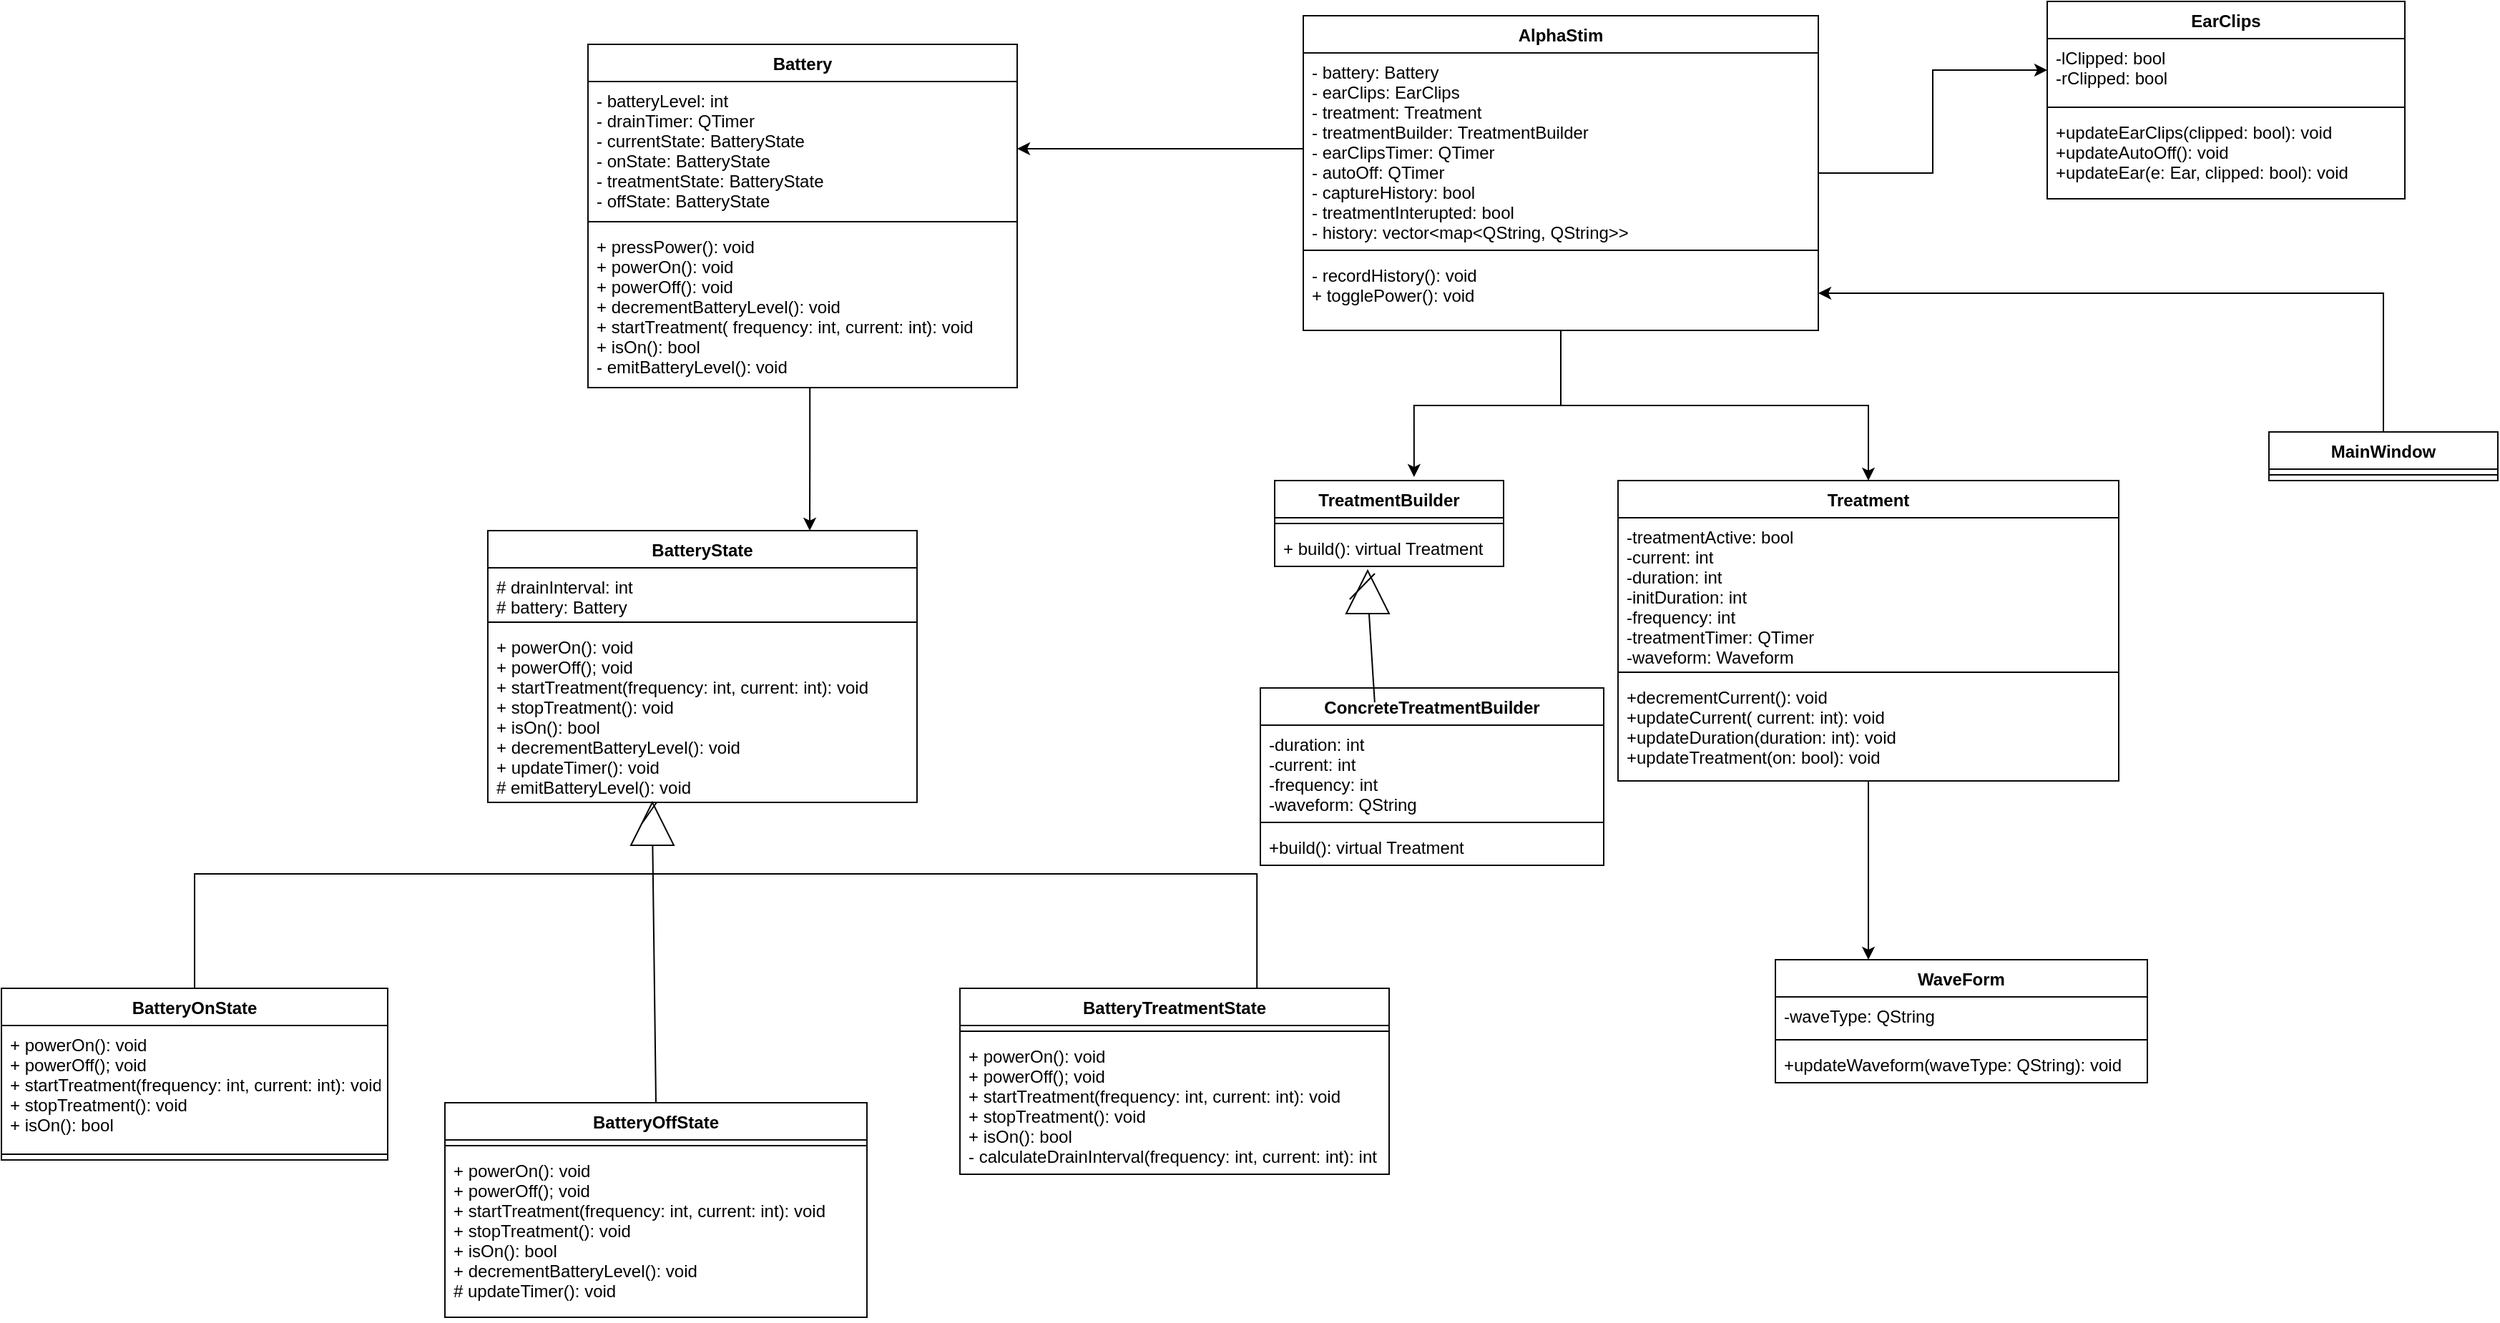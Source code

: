 <mxfile version="15.8.3" type="github">
  <diagram id="LALQUlqU7iQNpAiqEmpd" name="Page-1">
    <mxGraphModel dx="2422" dy="1028" grid="1" gridSize="10" guides="1" tooltips="1" connect="1" arrows="1" fold="1" page="1" pageScale="1" pageWidth="850" pageHeight="1100" math="0" shadow="0">
      <root>
        <mxCell id="0" />
        <mxCell id="1" parent="0" />
        <mxCell id="x4yOXPps99LkrINDUcCL-13" value="WaveForm" style="swimlane;fontStyle=1;align=center;verticalAlign=top;childLayout=stackLayout;horizontal=1;startSize=26;horizontalStack=0;resizeParent=1;resizeParentMax=0;resizeLast=0;collapsible=1;marginBottom=0;strokeColor=#080808;fillColor=none;" vertex="1" parent="1">
          <mxGeometry x="770" y="780" width="260" height="86" as="geometry" />
        </mxCell>
        <mxCell id="x4yOXPps99LkrINDUcCL-14" value="-waveType: QString" style="text;strokeColor=none;fillColor=none;align=left;verticalAlign=top;spacingLeft=4;spacingRight=4;overflow=hidden;rotatable=0;points=[[0,0.5],[1,0.5]];portConstraint=eastwest;" vertex="1" parent="x4yOXPps99LkrINDUcCL-13">
          <mxGeometry y="26" width="260" height="26" as="geometry" />
        </mxCell>
        <mxCell id="x4yOXPps99LkrINDUcCL-15" value="" style="line;strokeWidth=1;fillColor=none;align=left;verticalAlign=middle;spacingTop=-1;spacingLeft=3;spacingRight=3;rotatable=0;labelPosition=right;points=[];portConstraint=eastwest;" vertex="1" parent="x4yOXPps99LkrINDUcCL-13">
          <mxGeometry y="52" width="260" height="8" as="geometry" />
        </mxCell>
        <mxCell id="x4yOXPps99LkrINDUcCL-16" value="+updateWaveform(waveType: QString): void" style="text;strokeColor=none;fillColor=none;align=left;verticalAlign=top;spacingLeft=4;spacingRight=4;overflow=hidden;rotatable=0;points=[[0,0.5],[1,0.5]];portConstraint=eastwest;" vertex="1" parent="x4yOXPps99LkrINDUcCL-13">
          <mxGeometry y="60" width="260" height="26" as="geometry" />
        </mxCell>
        <mxCell id="x4yOXPps99LkrINDUcCL-68" style="edgeStyle=orthogonalEdgeStyle;rounded=0;orthogonalLoop=1;jettySize=auto;html=1;entryX=0.25;entryY=0;entryDx=0;entryDy=0;" edge="1" parent="1" source="x4yOXPps99LkrINDUcCL-17" target="x4yOXPps99LkrINDUcCL-13">
          <mxGeometry relative="1" as="geometry" />
        </mxCell>
        <mxCell id="x4yOXPps99LkrINDUcCL-17" value="Treatment" style="swimlane;fontStyle=1;align=center;verticalAlign=top;childLayout=stackLayout;horizontal=1;startSize=26;horizontalStack=0;resizeParent=1;resizeParentMax=0;resizeLast=0;collapsible=1;marginBottom=0;strokeColor=#080808;fillColor=none;" vertex="1" parent="1">
          <mxGeometry x="660" y="445" width="350" height="210" as="geometry" />
        </mxCell>
        <mxCell id="x4yOXPps99LkrINDUcCL-18" value="-treatmentActive: bool&#xa;-current: int&#xa;-duration: int&#xa;-initDuration: int&#xa;-frequency: int&#xa;-treatmentTimer: QTimer&#xa;-waveform: Waveform&#xa;" style="text;strokeColor=none;fillColor=none;align=left;verticalAlign=top;spacingLeft=4;spacingRight=4;overflow=hidden;rotatable=0;points=[[0,0.5],[1,0.5]];portConstraint=eastwest;" vertex="1" parent="x4yOXPps99LkrINDUcCL-17">
          <mxGeometry y="26" width="350" height="104" as="geometry" />
        </mxCell>
        <mxCell id="x4yOXPps99LkrINDUcCL-19" value="" style="line;strokeWidth=1;fillColor=none;align=left;verticalAlign=middle;spacingTop=-1;spacingLeft=3;spacingRight=3;rotatable=0;labelPosition=right;points=[];portConstraint=eastwest;" vertex="1" parent="x4yOXPps99LkrINDUcCL-17">
          <mxGeometry y="130" width="350" height="8" as="geometry" />
        </mxCell>
        <mxCell id="x4yOXPps99LkrINDUcCL-20" value="+decrementCurrent(): void&#xa;+updateCurrent( current: int): void&#xa;+updateDuration(duration: int): void&#xa;+updateTreatment(on: bool): void" style="text;strokeColor=none;fillColor=none;align=left;verticalAlign=top;spacingLeft=4;spacingRight=4;overflow=hidden;rotatable=0;points=[[0,0.5],[1,0.5]];portConstraint=eastwest;" vertex="1" parent="x4yOXPps99LkrINDUcCL-17">
          <mxGeometry y="138" width="350" height="72" as="geometry" />
        </mxCell>
        <mxCell id="x4yOXPps99LkrINDUcCL-21" value="TreatmentBuilder" style="swimlane;fontStyle=1;align=center;verticalAlign=top;childLayout=stackLayout;horizontal=1;startSize=26;horizontalStack=0;resizeParent=1;resizeParentMax=0;resizeLast=0;collapsible=1;marginBottom=0;strokeColor=#080808;fillColor=none;" vertex="1" parent="1">
          <mxGeometry x="420" y="445" width="160" height="60" as="geometry" />
        </mxCell>
        <mxCell id="x4yOXPps99LkrINDUcCL-23" value="" style="line;strokeWidth=1;fillColor=none;align=left;verticalAlign=middle;spacingTop=-1;spacingLeft=3;spacingRight=3;rotatable=0;labelPosition=right;points=[];portConstraint=eastwest;" vertex="1" parent="x4yOXPps99LkrINDUcCL-21">
          <mxGeometry y="26" width="160" height="8" as="geometry" />
        </mxCell>
        <mxCell id="x4yOXPps99LkrINDUcCL-24" value="+ build(): virtual Treatment" style="text;strokeColor=none;fillColor=none;align=left;verticalAlign=top;spacingLeft=4;spacingRight=4;overflow=hidden;rotatable=0;points=[[0,0.5],[1,0.5]];portConstraint=eastwest;" vertex="1" parent="x4yOXPps99LkrINDUcCL-21">
          <mxGeometry y="34" width="160" height="26" as="geometry" />
        </mxCell>
        <mxCell id="x4yOXPps99LkrINDUcCL-25" value="ConcreteTreatmentBuilder" style="swimlane;fontStyle=1;align=center;verticalAlign=top;childLayout=stackLayout;horizontal=1;startSize=26;horizontalStack=0;resizeParent=1;resizeParentMax=0;resizeLast=0;collapsible=1;marginBottom=0;strokeColor=#080808;fillColor=none;" vertex="1" parent="1">
          <mxGeometry x="410" y="590" width="240" height="124" as="geometry" />
        </mxCell>
        <mxCell id="x4yOXPps99LkrINDUcCL-26" value="-duration: int&#xa;-current: int&#xa;-frequency: int&#xa;-waveform: QString" style="text;strokeColor=none;fillColor=none;align=left;verticalAlign=top;spacingLeft=4;spacingRight=4;overflow=hidden;rotatable=0;points=[[0,0.5],[1,0.5]];portConstraint=eastwest;" vertex="1" parent="x4yOXPps99LkrINDUcCL-25">
          <mxGeometry y="26" width="240" height="64" as="geometry" />
        </mxCell>
        <mxCell id="x4yOXPps99LkrINDUcCL-27" value="" style="line;strokeWidth=1;fillColor=none;align=left;verticalAlign=middle;spacingTop=-1;spacingLeft=3;spacingRight=3;rotatable=0;labelPosition=right;points=[];portConstraint=eastwest;" vertex="1" parent="x4yOXPps99LkrINDUcCL-25">
          <mxGeometry y="90" width="240" height="8" as="geometry" />
        </mxCell>
        <mxCell id="x4yOXPps99LkrINDUcCL-28" value="+build(): virtual Treatment" style="text;strokeColor=none;fillColor=none;align=left;verticalAlign=top;spacingLeft=4;spacingRight=4;overflow=hidden;rotatable=0;points=[[0,0.5],[1,0.5]];portConstraint=eastwest;" vertex="1" parent="x4yOXPps99LkrINDUcCL-25">
          <mxGeometry y="98" width="240" height="26" as="geometry" />
        </mxCell>
        <mxCell id="x4yOXPps99LkrINDUcCL-29" value="EarClips" style="swimlane;fontStyle=1;align=center;verticalAlign=top;childLayout=stackLayout;horizontal=1;startSize=26;horizontalStack=0;resizeParent=1;resizeParentMax=0;resizeLast=0;collapsible=1;marginBottom=0;strokeColor=#080808;fillColor=none;" vertex="1" parent="1">
          <mxGeometry x="960" y="110" width="250" height="138" as="geometry" />
        </mxCell>
        <mxCell id="x4yOXPps99LkrINDUcCL-30" value="-lClipped: bool&#xa;-rClipped: bool" style="text;strokeColor=none;fillColor=none;align=left;verticalAlign=top;spacingLeft=4;spacingRight=4;overflow=hidden;rotatable=0;points=[[0,0.5],[1,0.5]];portConstraint=eastwest;" vertex="1" parent="x4yOXPps99LkrINDUcCL-29">
          <mxGeometry y="26" width="250" height="44" as="geometry" />
        </mxCell>
        <mxCell id="x4yOXPps99LkrINDUcCL-31" value="" style="line;strokeWidth=1;fillColor=none;align=left;verticalAlign=middle;spacingTop=-1;spacingLeft=3;spacingRight=3;rotatable=0;labelPosition=right;points=[];portConstraint=eastwest;" vertex="1" parent="x4yOXPps99LkrINDUcCL-29">
          <mxGeometry y="70" width="250" height="8" as="geometry" />
        </mxCell>
        <mxCell id="x4yOXPps99LkrINDUcCL-32" value="+updateEarClips(clipped: bool): void&#xa;+updateAutoOff(): void&#xa;+updateEar(e: Ear, clipped: bool): void" style="text;strokeColor=none;fillColor=none;align=left;verticalAlign=top;spacingLeft=4;spacingRight=4;overflow=hidden;rotatable=0;points=[[0,0.5],[1,0.5]];portConstraint=eastwest;" vertex="1" parent="x4yOXPps99LkrINDUcCL-29">
          <mxGeometry y="78" width="250" height="60" as="geometry" />
        </mxCell>
        <mxCell id="x4yOXPps99LkrINDUcCL-33" value="BatteryState" style="swimlane;fontStyle=1;align=center;verticalAlign=top;childLayout=stackLayout;horizontal=1;startSize=26;horizontalStack=0;resizeParent=1;resizeParentMax=0;resizeLast=0;collapsible=1;marginBottom=0;strokeColor=#080808;fillColor=none;" vertex="1" parent="1">
          <mxGeometry x="-130" y="480" width="300" height="190" as="geometry" />
        </mxCell>
        <mxCell id="x4yOXPps99LkrINDUcCL-34" value="# drainInterval: int &#xa;# battery: Battery&#xa;" style="text;strokeColor=none;fillColor=none;align=left;verticalAlign=top;spacingLeft=4;spacingRight=4;overflow=hidden;rotatable=0;points=[[0,0.5],[1,0.5]];portConstraint=eastwest;" vertex="1" parent="x4yOXPps99LkrINDUcCL-33">
          <mxGeometry y="26" width="300" height="34" as="geometry" />
        </mxCell>
        <mxCell id="x4yOXPps99LkrINDUcCL-35" value="" style="line;strokeWidth=1;fillColor=none;align=left;verticalAlign=middle;spacingTop=-1;spacingLeft=3;spacingRight=3;rotatable=0;labelPosition=right;points=[];portConstraint=eastwest;" vertex="1" parent="x4yOXPps99LkrINDUcCL-33">
          <mxGeometry y="60" width="300" height="8" as="geometry" />
        </mxCell>
        <mxCell id="x4yOXPps99LkrINDUcCL-36" value="+ powerOn(): void&#xa;+ powerOff(); void&#xa;+ startTreatment(frequency: int, current: int): void&#xa;+ stopTreatment(): void&#xa;+ isOn(): bool&#xa;+ decrementBatteryLevel(): void&#xa;+ updateTimer(): void&#xa;# emitBatteryLevel(): void" style="text;strokeColor=none;fillColor=none;align=left;verticalAlign=top;spacingLeft=4;spacingRight=4;overflow=hidden;rotatable=0;points=[[0,0.5],[1,0.5]];portConstraint=eastwest;" vertex="1" parent="x4yOXPps99LkrINDUcCL-33">
          <mxGeometry y="68" width="300" height="122" as="geometry" />
        </mxCell>
        <mxCell id="x4yOXPps99LkrINDUcCL-37" value="BatteryOnState" style="swimlane;fontStyle=1;align=center;verticalAlign=top;childLayout=stackLayout;horizontal=1;startSize=26;horizontalStack=0;resizeParent=1;resizeParentMax=0;resizeLast=0;collapsible=1;marginBottom=0;strokeColor=#080808;fillColor=none;" vertex="1" parent="1">
          <mxGeometry x="-470" y="800" width="270" height="120" as="geometry" />
        </mxCell>
        <mxCell id="x4yOXPps99LkrINDUcCL-40" value="+ powerOn(): void&#xa;+ powerOff(); void&#xa;+ startTreatment(frequency: int, current: int): void&#xa;+ stopTreatment(): void&#xa;+ isOn(): bool" style="text;strokeColor=none;fillColor=none;align=left;verticalAlign=top;spacingLeft=4;spacingRight=4;overflow=hidden;rotatable=0;points=[[0,0.5],[1,0.5]];portConstraint=eastwest;" vertex="1" parent="x4yOXPps99LkrINDUcCL-37">
          <mxGeometry y="26" width="270" height="86" as="geometry" />
        </mxCell>
        <mxCell id="x4yOXPps99LkrINDUcCL-39" value="" style="line;strokeWidth=1;fillColor=none;align=left;verticalAlign=middle;spacingTop=-1;spacingLeft=3;spacingRight=3;rotatable=0;labelPosition=right;points=[];portConstraint=eastwest;" vertex="1" parent="x4yOXPps99LkrINDUcCL-37">
          <mxGeometry y="112" width="270" height="8" as="geometry" />
        </mxCell>
        <mxCell id="x4yOXPps99LkrINDUcCL-58" style="edgeStyle=orthogonalEdgeStyle;rounded=0;orthogonalLoop=1;jettySize=auto;html=1;entryX=0.75;entryY=0;entryDx=0;entryDy=0;exitX=0.517;exitY=1;exitDx=0;exitDy=0;exitPerimeter=0;" edge="1" parent="1" source="x4yOXPps99LkrINDUcCL-44" target="x4yOXPps99LkrINDUcCL-33">
          <mxGeometry relative="1" as="geometry" />
        </mxCell>
        <mxCell id="x4yOXPps99LkrINDUcCL-41" value="Battery" style="swimlane;fontStyle=1;align=center;verticalAlign=top;childLayout=stackLayout;horizontal=1;startSize=26;horizontalStack=0;resizeParent=1;resizeParentMax=0;resizeLast=0;collapsible=1;marginBottom=0;strokeColor=#080808;fillColor=none;" vertex="1" parent="1">
          <mxGeometry x="-60" y="140" width="300" height="240" as="geometry" />
        </mxCell>
        <mxCell id="x4yOXPps99LkrINDUcCL-42" value="- batteryLevel: int&#xa;- drainTimer: QTimer&#xa;- currentState: BatteryState&#xa;- onState: BatteryState&#xa;- treatmentState: BatteryState&#xa;- offState: BatteryState" style="text;strokeColor=none;fillColor=none;align=left;verticalAlign=top;spacingLeft=4;spacingRight=4;overflow=hidden;rotatable=0;points=[[0,0.5],[1,0.5]];portConstraint=eastwest;" vertex="1" parent="x4yOXPps99LkrINDUcCL-41">
          <mxGeometry y="26" width="300" height="94" as="geometry" />
        </mxCell>
        <mxCell id="x4yOXPps99LkrINDUcCL-43" value="" style="line;strokeWidth=1;fillColor=none;align=left;verticalAlign=middle;spacingTop=-1;spacingLeft=3;spacingRight=3;rotatable=0;labelPosition=right;points=[];portConstraint=eastwest;" vertex="1" parent="x4yOXPps99LkrINDUcCL-41">
          <mxGeometry y="120" width="300" height="8" as="geometry" />
        </mxCell>
        <mxCell id="x4yOXPps99LkrINDUcCL-44" value="+ pressPower(): void&#xa;+ powerOn(): void&#xa;+ powerOff(): void&#xa;+ decrementBatteryLevel(): void&#xa;+ startTreatment( frequency: int, current: int): void&#xa;+ isOn(): bool&#xa;- emitBatteryLevel(): void" style="text;strokeColor=none;fillColor=none;align=left;verticalAlign=top;spacingLeft=4;spacingRight=4;overflow=hidden;rotatable=0;points=[[0,0.5],[1,0.5]];portConstraint=eastwest;" vertex="1" parent="x4yOXPps99LkrINDUcCL-41">
          <mxGeometry y="128" width="300" height="112" as="geometry" />
        </mxCell>
        <mxCell id="x4yOXPps99LkrINDUcCL-45" value="BatteryOffState" style="swimlane;fontStyle=1;align=center;verticalAlign=top;childLayout=stackLayout;horizontal=1;startSize=26;horizontalStack=0;resizeParent=1;resizeParentMax=0;resizeLast=0;collapsible=1;marginBottom=0;strokeColor=#080808;fillColor=none;" vertex="1" parent="1">
          <mxGeometry x="-160" y="880" width="295" height="150" as="geometry" />
        </mxCell>
        <mxCell id="x4yOXPps99LkrINDUcCL-47" value="" style="line;strokeWidth=1;fillColor=none;align=left;verticalAlign=middle;spacingTop=-1;spacingLeft=3;spacingRight=3;rotatable=0;labelPosition=right;points=[];portConstraint=eastwest;" vertex="1" parent="x4yOXPps99LkrINDUcCL-45">
          <mxGeometry y="26" width="295" height="8" as="geometry" />
        </mxCell>
        <mxCell id="x4yOXPps99LkrINDUcCL-48" value="+ powerOn(): void&#xa;+ powerOff(); void&#xa;+ startTreatment(frequency: int, current: int): void&#xa;+ stopTreatment(): void&#xa;+ isOn(): bool&#xa;+ decrementBatteryLevel(): void&#xa;# updateTimer(): void" style="text;strokeColor=none;fillColor=none;align=left;verticalAlign=top;spacingLeft=4;spacingRight=4;overflow=hidden;rotatable=0;points=[[0,0.5],[1,0.5]];portConstraint=eastwest;" vertex="1" parent="x4yOXPps99LkrINDUcCL-45">
          <mxGeometry y="34" width="295" height="116" as="geometry" />
        </mxCell>
        <mxCell id="x4yOXPps99LkrINDUcCL-49" value="BatteryTreatmentState" style="swimlane;fontStyle=1;align=center;verticalAlign=top;childLayout=stackLayout;horizontal=1;startSize=26;horizontalStack=0;resizeParent=1;resizeParentMax=0;resizeLast=0;collapsible=1;marginBottom=0;strokeColor=#080808;fillColor=none;" vertex="1" parent="1">
          <mxGeometry x="200" y="800" width="300" height="130" as="geometry" />
        </mxCell>
        <mxCell id="x4yOXPps99LkrINDUcCL-50" value="" style="line;strokeWidth=1;fillColor=none;align=left;verticalAlign=middle;spacingTop=-1;spacingLeft=3;spacingRight=3;rotatable=0;labelPosition=right;points=[];portConstraint=eastwest;" vertex="1" parent="x4yOXPps99LkrINDUcCL-49">
          <mxGeometry y="26" width="300" height="8" as="geometry" />
        </mxCell>
        <mxCell id="x4yOXPps99LkrINDUcCL-51" value="+ powerOn(): void&#xa;+ powerOff(); void&#xa;+ startTreatment(frequency: int, current: int): void&#xa;+ stopTreatment(): void&#xa;+ isOn(): bool&#xa;- calculateDrainInterval(frequency: int, current: int): int" style="text;strokeColor=none;fillColor=none;align=left;verticalAlign=top;spacingLeft=4;spacingRight=4;overflow=hidden;rotatable=0;points=[[0,0.5],[1,0.5]];portConstraint=eastwest;" vertex="1" parent="x4yOXPps99LkrINDUcCL-49">
          <mxGeometry y="34" width="300" height="96" as="geometry" />
        </mxCell>
        <mxCell id="x4yOXPps99LkrINDUcCL-56" style="edgeStyle=orthogonalEdgeStyle;rounded=0;orthogonalLoop=1;jettySize=auto;html=1;entryX=0;entryY=0.5;entryDx=0;entryDy=0;" edge="1" parent="1" source="x4yOXPps99LkrINDUcCL-52" target="x4yOXPps99LkrINDUcCL-30">
          <mxGeometry relative="1" as="geometry" />
        </mxCell>
        <mxCell id="x4yOXPps99LkrINDUcCL-63" style="edgeStyle=orthogonalEdgeStyle;rounded=0;orthogonalLoop=1;jettySize=auto;html=1;entryX=0.609;entryY=-0.042;entryDx=0;entryDy=0;entryPerimeter=0;" edge="1" parent="1" source="x4yOXPps99LkrINDUcCL-52" target="x4yOXPps99LkrINDUcCL-21">
          <mxGeometry relative="1" as="geometry" />
        </mxCell>
        <mxCell id="x4yOXPps99LkrINDUcCL-64" style="edgeStyle=orthogonalEdgeStyle;rounded=0;orthogonalLoop=1;jettySize=auto;html=1;entryX=0.5;entryY=0;entryDx=0;entryDy=0;" edge="1" parent="1" source="x4yOXPps99LkrINDUcCL-52" target="x4yOXPps99LkrINDUcCL-17">
          <mxGeometry relative="1" as="geometry" />
        </mxCell>
        <mxCell id="x4yOXPps99LkrINDUcCL-52" value="AlphaStim" style="swimlane;fontStyle=1;align=center;verticalAlign=top;childLayout=stackLayout;horizontal=1;startSize=26;horizontalStack=0;resizeParent=1;resizeParentMax=0;resizeLast=0;collapsible=1;marginBottom=0;strokeColor=#080808;fillColor=none;" vertex="1" parent="1">
          <mxGeometry x="440" y="120" width="360" height="220" as="geometry" />
        </mxCell>
        <mxCell id="x4yOXPps99LkrINDUcCL-53" value="- battery: Battery&#xa;- earClips: EarClips&#xa;- treatment: Treatment&#xa;- treatmentBuilder: TreatmentBuilder&#xa;- earClipsTimer: QTimer&#xa;- autoOff: QTimer&#xa;- captureHistory: bool&#xa;- treatmentInterupted: bool&#xa;- history: vector&lt;map&lt;QString, QString&gt;&gt;&#xa; " style="text;strokeColor=none;fillColor=none;align=left;verticalAlign=top;spacingLeft=4;spacingRight=4;overflow=hidden;rotatable=0;points=[[0,0.5],[1,0.5]];portConstraint=eastwest;" vertex="1" parent="x4yOXPps99LkrINDUcCL-52">
          <mxGeometry y="26" width="360" height="134" as="geometry" />
        </mxCell>
        <mxCell id="x4yOXPps99LkrINDUcCL-54" value="" style="line;strokeWidth=1;fillColor=none;align=left;verticalAlign=middle;spacingTop=-1;spacingLeft=3;spacingRight=3;rotatable=0;labelPosition=right;points=[];portConstraint=eastwest;" vertex="1" parent="x4yOXPps99LkrINDUcCL-52">
          <mxGeometry y="160" width="360" height="8" as="geometry" />
        </mxCell>
        <mxCell id="x4yOXPps99LkrINDUcCL-55" value="- recordHistory(): void&#xa;+ togglePower(): void" style="text;strokeColor=none;fillColor=none;align=left;verticalAlign=top;spacingLeft=4;spacingRight=4;overflow=hidden;rotatable=0;points=[[0,0.5],[1,0.5]];portConstraint=eastwest;" vertex="1" parent="x4yOXPps99LkrINDUcCL-52">
          <mxGeometry y="168" width="360" height="52" as="geometry" />
        </mxCell>
        <mxCell id="x4yOXPps99LkrINDUcCL-57" style="edgeStyle=orthogonalEdgeStyle;rounded=0;orthogonalLoop=1;jettySize=auto;html=1;entryX=1;entryY=0.5;entryDx=0;entryDy=0;" edge="1" parent="1" source="x4yOXPps99LkrINDUcCL-53" target="x4yOXPps99LkrINDUcCL-42">
          <mxGeometry relative="1" as="geometry" />
        </mxCell>
        <mxCell id="x4yOXPps99LkrINDUcCL-59" value="" style="endArrow=none;html=1;rounded=0;exitX=0.5;exitY=0;exitDx=0;exitDy=0;entryX=0.692;entryY=0;entryDx=0;entryDy=0;entryPerimeter=0;edgeStyle=orthogonalEdgeStyle;" edge="1" parent="1" source="x4yOXPps99LkrINDUcCL-37" target="x4yOXPps99LkrINDUcCL-49">
          <mxGeometry width="50" height="50" relative="1" as="geometry">
            <mxPoint x="260" y="780" as="sourcePoint" />
            <mxPoint x="310" y="730" as="targetPoint" />
            <Array as="points">
              <mxPoint x="-335" y="720" />
              <mxPoint x="408" y="720" />
            </Array>
          </mxGeometry>
        </mxCell>
        <mxCell id="x4yOXPps99LkrINDUcCL-60" value="" style="endArrow=none;html=1;rounded=0;exitX=0.5;exitY=0;exitDx=0;exitDy=0;startArrow=none;" edge="1" parent="1" source="x4yOXPps99LkrINDUcCL-61">
          <mxGeometry width="50" height="50" relative="1" as="geometry">
            <mxPoint x="260" y="780" as="sourcePoint" />
            <mxPoint x="-12" y="670" as="targetPoint" />
          </mxGeometry>
        </mxCell>
        <mxCell id="x4yOXPps99LkrINDUcCL-61" value="" style="triangle;whiteSpace=wrap;html=1;strokeColor=#080808;fillColor=none;rotation=-90;" vertex="1" parent="1">
          <mxGeometry x="-30" y="670" width="30" height="30" as="geometry" />
        </mxCell>
        <mxCell id="x4yOXPps99LkrINDUcCL-62" value="" style="endArrow=none;html=1;rounded=0;exitX=0.5;exitY=0;exitDx=0;exitDy=0;" edge="1" parent="1" source="x4yOXPps99LkrINDUcCL-45" target="x4yOXPps99LkrINDUcCL-61">
          <mxGeometry width="50" height="50" relative="1" as="geometry">
            <mxPoint x="-12.5" y="880" as="sourcePoint" />
            <mxPoint x="-12" y="670" as="targetPoint" />
          </mxGeometry>
        </mxCell>
        <mxCell id="x4yOXPps99LkrINDUcCL-65" value="" style="endArrow=none;html=1;rounded=0;exitX=0.333;exitY=0.081;exitDx=0;exitDy=0;exitPerimeter=0;startArrow=none;" edge="1" parent="1" source="x4yOXPps99LkrINDUcCL-66">
          <mxGeometry width="50" height="50" relative="1" as="geometry">
            <mxPoint x="700" y="780" as="sourcePoint" />
            <mxPoint x="490" y="510" as="targetPoint" />
          </mxGeometry>
        </mxCell>
        <mxCell id="x4yOXPps99LkrINDUcCL-66" value="" style="triangle;whiteSpace=wrap;html=1;strokeColor=#080808;fillColor=none;rotation=-90;" vertex="1" parent="1">
          <mxGeometry x="470" y="508" width="30" height="30" as="geometry" />
        </mxCell>
        <mxCell id="x4yOXPps99LkrINDUcCL-67" value="" style="endArrow=none;html=1;rounded=0;exitX=0.333;exitY=0.081;exitDx=0;exitDy=0;exitPerimeter=0;" edge="1" parent="1" source="x4yOXPps99LkrINDUcCL-25" target="x4yOXPps99LkrINDUcCL-66">
          <mxGeometry width="50" height="50" relative="1" as="geometry">
            <mxPoint x="489.92" y="600.044" as="sourcePoint" />
            <mxPoint x="490" y="510" as="targetPoint" />
          </mxGeometry>
        </mxCell>
        <mxCell id="x4yOXPps99LkrINDUcCL-74" style="edgeStyle=orthogonalEdgeStyle;rounded=0;orthogonalLoop=1;jettySize=auto;html=1;" edge="1" parent="1" source="x4yOXPps99LkrINDUcCL-69" target="x4yOXPps99LkrINDUcCL-55">
          <mxGeometry relative="1" as="geometry" />
        </mxCell>
        <mxCell id="x4yOXPps99LkrINDUcCL-69" value="MainWindow" style="swimlane;fontStyle=1;align=center;verticalAlign=top;childLayout=stackLayout;horizontal=1;startSize=26;horizontalStack=0;resizeParent=1;resizeParentMax=0;resizeLast=0;collapsible=1;marginBottom=0;strokeColor=#080808;fillColor=none;" vertex="1" parent="1">
          <mxGeometry x="1115" y="411" width="160" height="34" as="geometry" />
        </mxCell>
        <mxCell id="x4yOXPps99LkrINDUcCL-71" value="" style="line;strokeWidth=1;fillColor=none;align=left;verticalAlign=middle;spacingTop=-1;spacingLeft=3;spacingRight=3;rotatable=0;labelPosition=right;points=[];portConstraint=eastwest;" vertex="1" parent="x4yOXPps99LkrINDUcCL-69">
          <mxGeometry y="26" width="160" height="8" as="geometry" />
        </mxCell>
      </root>
    </mxGraphModel>
  </diagram>
</mxfile>
